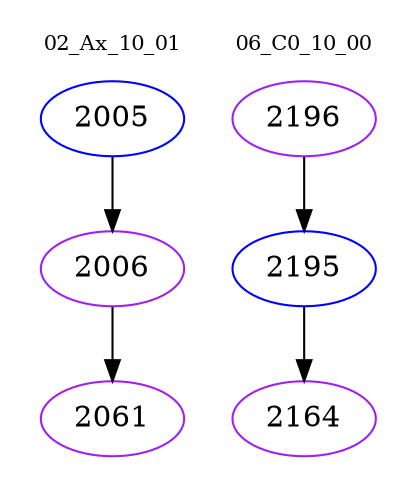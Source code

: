 digraph{
subgraph cluster_0 {
color = white
label = "02_Ax_10_01";
fontsize=10;
T0_2005 [label="2005", color="blue"]
T0_2005 -> T0_2006 [color="black"]
T0_2006 [label="2006", color="purple"]
T0_2006 -> T0_2061 [color="black"]
T0_2061 [label="2061", color="purple"]
}
subgraph cluster_1 {
color = white
label = "06_C0_10_00";
fontsize=10;
T1_2196 [label="2196", color="purple"]
T1_2196 -> T1_2195 [color="black"]
T1_2195 [label="2195", color="blue"]
T1_2195 -> T1_2164 [color="black"]
T1_2164 [label="2164", color="purple"]
}
}
